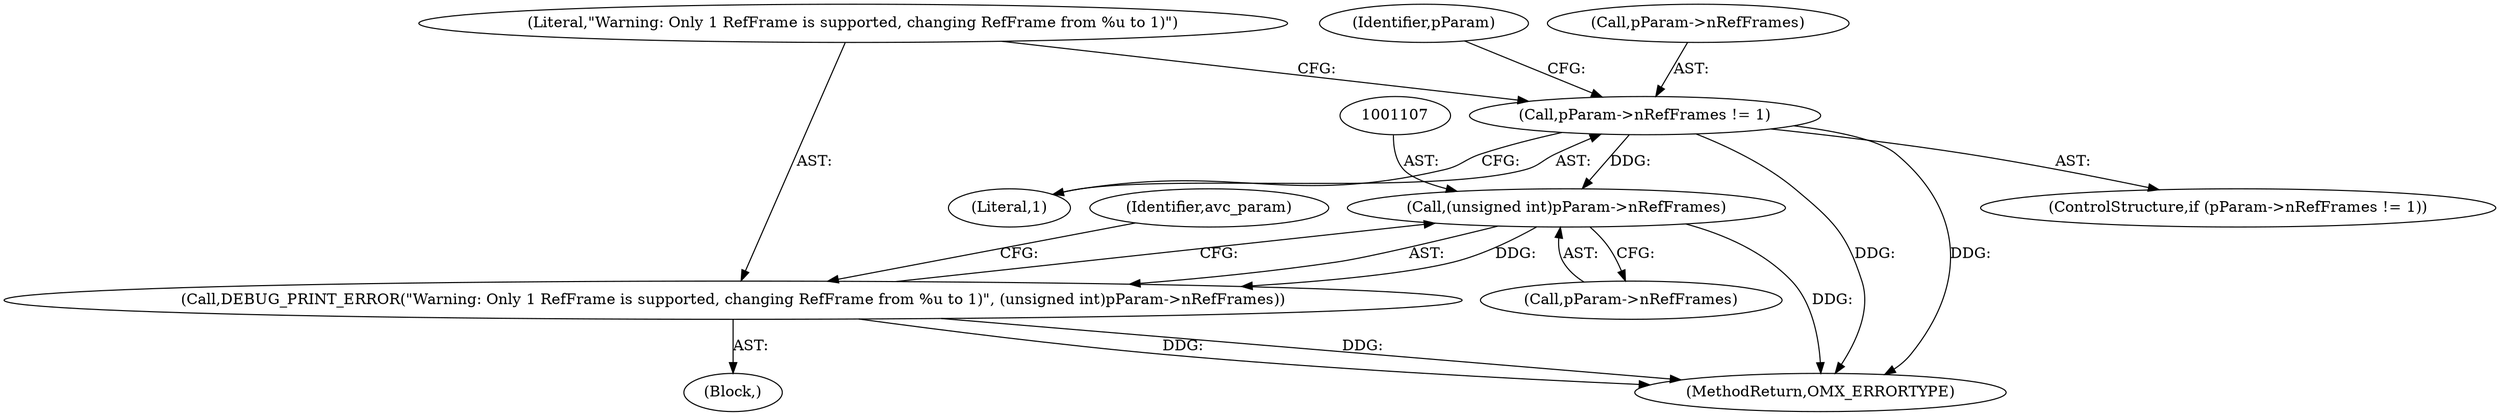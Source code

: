 digraph "0_Android_89913d7df36dbeb458ce165856bd6505a2ec647d_2@pointer" {
"1001106" [label="(Call,(unsigned int)pParam->nRefFrames)"];
"1001098" [label="(Call,pParam->nRefFrames != 1)"];
"1001104" [label="(Call,DEBUG_PRINT_ERROR(\"Warning: Only 1 RefFrame is supported, changing RefFrame from %u to 1)\", (unsigned int)pParam->nRefFrames))"];
"1002951" [label="(MethodReturn,OMX_ERRORTYPE)"];
"1001098" [label="(Call,pParam->nRefFrames != 1)"];
"1001097" [label="(ControlStructure,if (pParam->nRefFrames != 1))"];
"1001104" [label="(Call,DEBUG_PRINT_ERROR(\"Warning: Only 1 RefFrame is supported, changing RefFrame from %u to 1)\", (unsigned int)pParam->nRefFrames))"];
"1001102" [label="(Literal,1)"];
"1001099" [label="(Call,pParam->nRefFrames)"];
"1001105" [label="(Literal,\"Warning: Only 1 RefFrame is supported, changing RefFrame from %u to 1)\")"];
"1001103" [label="(Block,)"];
"1001106" [label="(Call,(unsigned int)pParam->nRefFrames)"];
"1001108" [label="(Call,pParam->nRefFrames)"];
"1001118" [label="(Identifier,pParam)"];
"1001113" [label="(Identifier,avc_param)"];
"1001106" -> "1001104"  [label="AST: "];
"1001106" -> "1001108"  [label="CFG: "];
"1001107" -> "1001106"  [label="AST: "];
"1001108" -> "1001106"  [label="AST: "];
"1001104" -> "1001106"  [label="CFG: "];
"1001106" -> "1002951"  [label="DDG: "];
"1001106" -> "1001104"  [label="DDG: "];
"1001098" -> "1001106"  [label="DDG: "];
"1001098" -> "1001097"  [label="AST: "];
"1001098" -> "1001102"  [label="CFG: "];
"1001099" -> "1001098"  [label="AST: "];
"1001102" -> "1001098"  [label="AST: "];
"1001105" -> "1001098"  [label="CFG: "];
"1001118" -> "1001098"  [label="CFG: "];
"1001098" -> "1002951"  [label="DDG: "];
"1001098" -> "1002951"  [label="DDG: "];
"1001104" -> "1001103"  [label="AST: "];
"1001105" -> "1001104"  [label="AST: "];
"1001113" -> "1001104"  [label="CFG: "];
"1001104" -> "1002951"  [label="DDG: "];
"1001104" -> "1002951"  [label="DDG: "];
}
